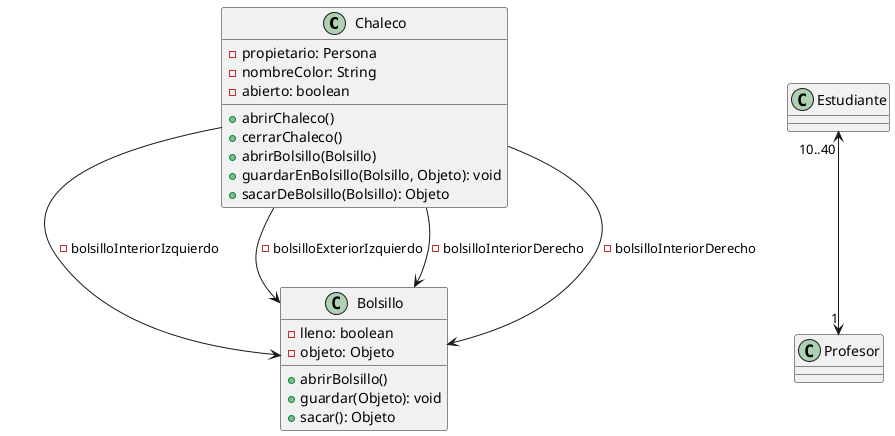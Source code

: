 @startuml

class Chaleco {
-propietario: Persona
-nombreColor: String
-abierto: boolean
'-bolsilloInteriorIzquierdo: Bolsillo
'-bolsilloExteriorIzquierdo: Bolsillo
'-bolsilloInteriorDerecho: Bolsillo
'-bolsilloExteriorDerecho: Bolsillo
+abrirChaleco()
+cerrarChaleco()
+abrirBolsillo(Bolsillo)
+guardarEnBolsillo(Bolsillo, Objeto): void
+sacarDeBolsillo(Bolsillo): Objeto
}

class Bolsillo {
-lleno: boolean
-objeto: Objeto
+abrirBolsillo()
+guardar(Objeto): void
+sacar(): Objeto
}

Chaleco --> Bolsillo: -bolsilloInteriorIzquierdo
Chaleco --> Bolsillo: -bolsilloExteriorIzquierdo
Chaleco --> Bolsillo: -bolsilloInteriorDerecho
Chaleco --> Bolsillo: -bolsilloInteriorDerecho

class Estudiante
class Profesor

' Multiplicidad
' Por 1 profesor se tiene de entre
' 10 a 40 estudiantes.
' * cuantificador de infinito.
Estudiante "10..40"<-->"1" Profesor
@enduml